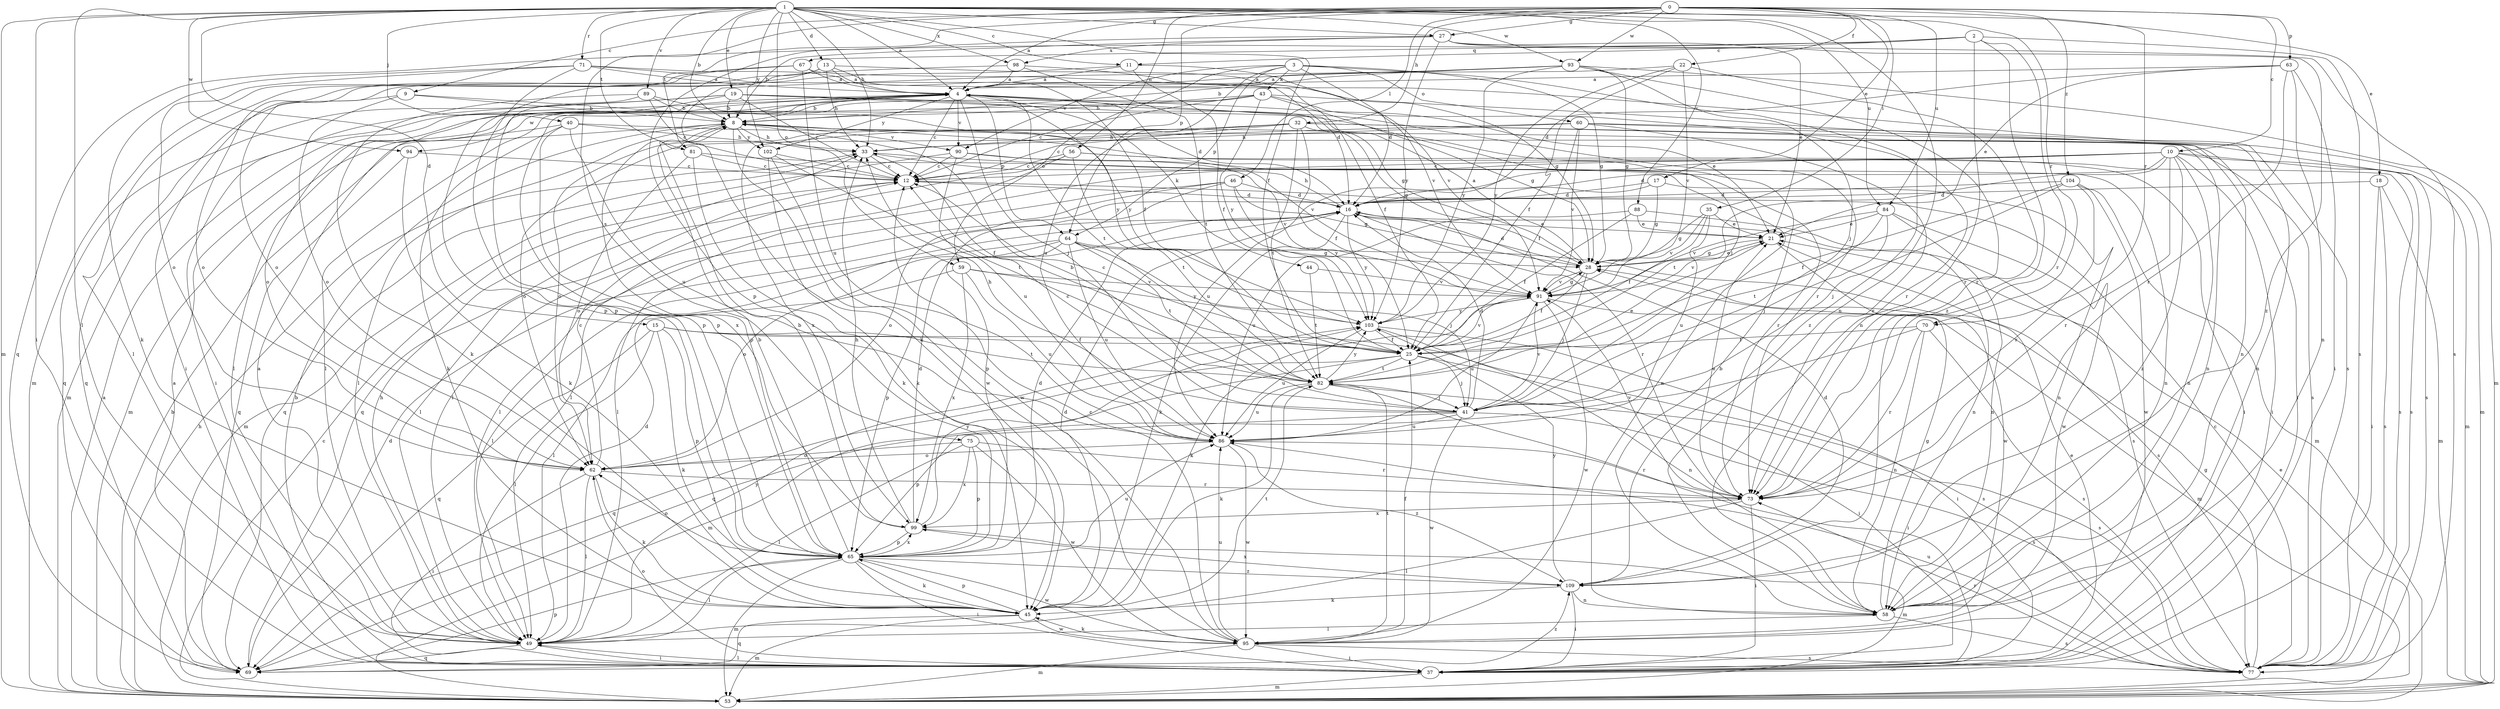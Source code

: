 strict digraph  {
0;
1;
2;
3;
4;
8;
9;
10;
11;
12;
13;
15;
16;
17;
18;
19;
21;
22;
25;
27;
28;
32;
33;
35;
37;
40;
41;
43;
44;
45;
46;
49;
53;
56;
58;
59;
60;
62;
63;
64;
65;
67;
69;
70;
71;
73;
75;
77;
81;
82;
84;
86;
88;
89;
90;
91;
93;
94;
95;
98;
99;
102;
103;
104;
109;
0 -> 4  [label=a];
0 -> 9  [label=c];
0 -> 10  [label=c];
0 -> 17  [label=e];
0 -> 22  [label=f];
0 -> 27  [label=g];
0 -> 32  [label=h];
0 -> 35  [label=i];
0 -> 46  [label=l];
0 -> 56  [label=n];
0 -> 63  [label=p];
0 -> 64  [label=p];
0 -> 70  [label=r];
0 -> 75  [label=s];
0 -> 81  [label=t];
0 -> 84  [label=u];
0 -> 93  [label=w];
0 -> 104  [label=z];
1 -> 4  [label=a];
1 -> 8  [label=b];
1 -> 11  [label=c];
1 -> 13  [label=d];
1 -> 15  [label=d];
1 -> 18  [label=e];
1 -> 19  [label=e];
1 -> 25  [label=f];
1 -> 27  [label=g];
1 -> 33  [label=h];
1 -> 37  [label=i];
1 -> 40  [label=j];
1 -> 49  [label=l];
1 -> 53  [label=m];
1 -> 58  [label=n];
1 -> 59  [label=o];
1 -> 70  [label=r];
1 -> 71  [label=r];
1 -> 81  [label=t];
1 -> 84  [label=u];
1 -> 88  [label=v];
1 -> 89  [label=v];
1 -> 93  [label=w];
1 -> 94  [label=w];
1 -> 98  [label=x];
1 -> 102  [label=y];
2 -> 11  [label=c];
2 -> 58  [label=n];
2 -> 67  [label=q];
2 -> 69  [label=q];
2 -> 73  [label=r];
2 -> 77  [label=s];
2 -> 109  [label=z];
3 -> 16  [label=d];
3 -> 28  [label=g];
3 -> 43  [label=k];
3 -> 59  [label=o];
3 -> 60  [label=o];
3 -> 64  [label=p];
3 -> 86  [label=u];
3 -> 90  [label=v];
3 -> 109  [label=z];
4 -> 8  [label=b];
4 -> 12  [label=c];
4 -> 16  [label=d];
4 -> 21  [label=e];
4 -> 41  [label=j];
4 -> 44  [label=k];
4 -> 49  [label=l];
4 -> 53  [label=m];
4 -> 64  [label=p];
4 -> 82  [label=t];
4 -> 90  [label=v];
4 -> 94  [label=w];
4 -> 102  [label=y];
8 -> 33  [label=h];
8 -> 49  [label=l];
8 -> 58  [label=n];
8 -> 65  [label=p];
8 -> 90  [label=v];
8 -> 91  [label=v];
8 -> 95  [label=w];
8 -> 102  [label=y];
9 -> 8  [label=b];
9 -> 41  [label=j];
9 -> 62  [label=o];
9 -> 69  [label=q];
10 -> 12  [label=c];
10 -> 16  [label=d];
10 -> 37  [label=i];
10 -> 49  [label=l];
10 -> 53  [label=m];
10 -> 58  [label=n];
10 -> 73  [label=r];
10 -> 77  [label=s];
10 -> 82  [label=t];
10 -> 86  [label=u];
10 -> 109  [label=z];
11 -> 4  [label=a];
11 -> 25  [label=f];
11 -> 62  [label=o];
11 -> 91  [label=v];
12 -> 16  [label=d];
12 -> 49  [label=l];
13 -> 4  [label=a];
13 -> 25  [label=f];
13 -> 28  [label=g];
13 -> 33  [label=h];
13 -> 62  [label=o];
13 -> 65  [label=p];
15 -> 25  [label=f];
15 -> 45  [label=k];
15 -> 49  [label=l];
15 -> 65  [label=p];
15 -> 69  [label=q];
15 -> 77  [label=s];
15 -> 82  [label=t];
16 -> 21  [label=e];
16 -> 33  [label=h];
16 -> 45  [label=k];
16 -> 58  [label=n];
16 -> 73  [label=r];
16 -> 103  [label=y];
17 -> 16  [label=d];
17 -> 28  [label=g];
17 -> 49  [label=l];
17 -> 58  [label=n];
18 -> 16  [label=d];
18 -> 37  [label=i];
18 -> 53  [label=m];
18 -> 77  [label=s];
19 -> 8  [label=b];
19 -> 12  [label=c];
19 -> 28  [label=g];
19 -> 37  [label=i];
19 -> 62  [label=o];
19 -> 69  [label=q];
19 -> 73  [label=r];
19 -> 103  [label=y];
21 -> 28  [label=g];
21 -> 91  [label=v];
21 -> 95  [label=w];
22 -> 4  [label=a];
22 -> 25  [label=f];
22 -> 73  [label=r];
22 -> 91  [label=v];
22 -> 103  [label=y];
25 -> 12  [label=c];
25 -> 37  [label=i];
25 -> 41  [label=j];
25 -> 53  [label=m];
25 -> 69  [label=q];
25 -> 82  [label=t];
25 -> 91  [label=v];
27 -> 8  [label=b];
27 -> 21  [label=e];
27 -> 65  [label=p];
27 -> 77  [label=s];
27 -> 98  [label=x];
27 -> 103  [label=y];
27 -> 109  [label=z];
28 -> 4  [label=a];
28 -> 16  [label=d];
28 -> 21  [label=e];
28 -> 25  [label=f];
28 -> 41  [label=j];
28 -> 91  [label=v];
32 -> 12  [label=c];
32 -> 25  [label=f];
32 -> 28  [label=g];
32 -> 33  [label=h];
32 -> 37  [label=i];
32 -> 62  [label=o];
32 -> 77  [label=s];
32 -> 82  [label=t];
32 -> 99  [label=x];
33 -> 12  [label=c];
33 -> 25  [label=f];
33 -> 58  [label=n];
33 -> 69  [label=q];
35 -> 21  [label=e];
35 -> 25  [label=f];
35 -> 28  [label=g];
35 -> 86  [label=u];
35 -> 91  [label=v];
37 -> 8  [label=b];
37 -> 21  [label=e];
37 -> 49  [label=l];
37 -> 53  [label=m];
37 -> 62  [label=o];
40 -> 33  [label=h];
40 -> 45  [label=k];
40 -> 53  [label=m];
40 -> 77  [label=s];
40 -> 86  [label=u];
40 -> 99  [label=x];
41 -> 8  [label=b];
41 -> 12  [label=c];
41 -> 16  [label=d];
41 -> 33  [label=h];
41 -> 65  [label=p];
41 -> 77  [label=s];
41 -> 86  [label=u];
41 -> 91  [label=v];
41 -> 95  [label=w];
43 -> 8  [label=b];
43 -> 12  [label=c];
43 -> 28  [label=g];
43 -> 49  [label=l];
43 -> 58  [label=n];
43 -> 65  [label=p];
43 -> 73  [label=r];
43 -> 103  [label=y];
44 -> 82  [label=t];
44 -> 91  [label=v];
45 -> 16  [label=d];
45 -> 53  [label=m];
45 -> 65  [label=p];
45 -> 69  [label=q];
45 -> 82  [label=t];
45 -> 95  [label=w];
46 -> 16  [label=d];
46 -> 28  [label=g];
46 -> 49  [label=l];
46 -> 62  [label=o];
46 -> 65  [label=p];
46 -> 103  [label=y];
49 -> 4  [label=a];
49 -> 16  [label=d];
49 -> 33  [label=h];
49 -> 37  [label=i];
49 -> 69  [label=q];
49 -> 103  [label=y];
53 -> 4  [label=a];
53 -> 8  [label=b];
53 -> 12  [label=c];
53 -> 21  [label=e];
53 -> 33  [label=h];
56 -> 12  [label=c];
56 -> 37  [label=i];
56 -> 49  [label=l];
56 -> 69  [label=q];
56 -> 77  [label=s];
56 -> 82  [label=t];
58 -> 8  [label=b];
58 -> 28  [label=g];
58 -> 49  [label=l];
58 -> 77  [label=s];
59 -> 49  [label=l];
59 -> 86  [label=u];
59 -> 91  [label=v];
59 -> 99  [label=x];
59 -> 103  [label=y];
60 -> 25  [label=f];
60 -> 33  [label=h];
60 -> 53  [label=m];
60 -> 58  [label=n];
60 -> 62  [label=o];
60 -> 73  [label=r];
60 -> 91  [label=v];
62 -> 12  [label=c];
62 -> 37  [label=i];
62 -> 45  [label=k];
62 -> 49  [label=l];
62 -> 73  [label=r];
63 -> 4  [label=a];
63 -> 16  [label=d];
63 -> 21  [label=e];
63 -> 37  [label=i];
63 -> 58  [label=n];
63 -> 73  [label=r];
64 -> 28  [label=g];
64 -> 41  [label=j];
64 -> 49  [label=l];
64 -> 62  [label=o];
64 -> 65  [label=p];
64 -> 77  [label=s];
64 -> 82  [label=t];
64 -> 86  [label=u];
65 -> 8  [label=b];
65 -> 16  [label=d];
65 -> 37  [label=i];
65 -> 45  [label=k];
65 -> 49  [label=l];
65 -> 53  [label=m];
65 -> 62  [label=o];
65 -> 86  [label=u];
65 -> 95  [label=w];
65 -> 99  [label=x];
65 -> 109  [label=z];
67 -> 4  [label=a];
67 -> 25  [label=f];
67 -> 49  [label=l];
67 -> 53  [label=m];
67 -> 86  [label=u];
69 -> 4  [label=a];
69 -> 16  [label=d];
69 -> 65  [label=p];
69 -> 109  [label=z];
70 -> 25  [label=f];
70 -> 58  [label=n];
70 -> 69  [label=q];
70 -> 73  [label=r];
70 -> 77  [label=s];
71 -> 4  [label=a];
71 -> 16  [label=d];
71 -> 45  [label=k];
71 -> 62  [label=o];
71 -> 65  [label=p];
71 -> 77  [label=s];
73 -> 21  [label=e];
73 -> 37  [label=i];
73 -> 49  [label=l];
73 -> 91  [label=v];
73 -> 99  [label=x];
75 -> 49  [label=l];
75 -> 62  [label=o];
75 -> 65  [label=p];
75 -> 73  [label=r];
75 -> 95  [label=w];
75 -> 99  [label=x];
77 -> 12  [label=c];
77 -> 28  [label=g];
77 -> 73  [label=r];
77 -> 86  [label=u];
81 -> 12  [label=c];
81 -> 45  [label=k];
81 -> 58  [label=n];
81 -> 62  [label=o];
82 -> 21  [label=e];
82 -> 37  [label=i];
82 -> 41  [label=j];
82 -> 45  [label=k];
82 -> 77  [label=s];
82 -> 86  [label=u];
82 -> 103  [label=y];
84 -> 21  [label=e];
84 -> 41  [label=j];
84 -> 58  [label=n];
84 -> 82  [label=t];
84 -> 91  [label=v];
84 -> 95  [label=w];
86 -> 62  [label=o];
86 -> 73  [label=r];
86 -> 95  [label=w];
86 -> 109  [label=z];
88 -> 21  [label=e];
88 -> 25  [label=f];
88 -> 77  [label=s];
88 -> 86  [label=u];
89 -> 8  [label=b];
89 -> 12  [label=c];
89 -> 45  [label=k];
89 -> 65  [label=p];
89 -> 103  [label=y];
90 -> 12  [label=c];
90 -> 53  [label=m];
90 -> 73  [label=r];
90 -> 86  [label=u];
90 -> 91  [label=v];
91 -> 28  [label=g];
91 -> 45  [label=k];
91 -> 53  [label=m];
91 -> 86  [label=u];
91 -> 95  [label=w];
91 -> 103  [label=y];
93 -> 4  [label=a];
93 -> 8  [label=b];
93 -> 28  [label=g];
93 -> 41  [label=j];
93 -> 45  [label=k];
93 -> 53  [label=m];
93 -> 73  [label=r];
93 -> 103  [label=y];
94 -> 12  [label=c];
94 -> 45  [label=k];
94 -> 69  [label=q];
95 -> 12  [label=c];
95 -> 25  [label=f];
95 -> 37  [label=i];
95 -> 45  [label=k];
95 -> 53  [label=m];
95 -> 77  [label=s];
95 -> 82  [label=t];
95 -> 86  [label=u];
98 -> 4  [label=a];
98 -> 37  [label=i];
98 -> 82  [label=t];
98 -> 91  [label=v];
99 -> 8  [label=b];
99 -> 16  [label=d];
99 -> 33  [label=h];
99 -> 53  [label=m];
99 -> 65  [label=p];
99 -> 103  [label=y];
102 -> 12  [label=c];
102 -> 45  [label=k];
102 -> 82  [label=t];
102 -> 95  [label=w];
103 -> 25  [label=f];
103 -> 37  [label=i];
103 -> 58  [label=n];
103 -> 86  [label=u];
104 -> 16  [label=d];
104 -> 25  [label=f];
104 -> 41  [label=j];
104 -> 53  [label=m];
104 -> 73  [label=r];
104 -> 95  [label=w];
109 -> 16  [label=d];
109 -> 37  [label=i];
109 -> 45  [label=k];
109 -> 58  [label=n];
109 -> 99  [label=x];
109 -> 103  [label=y];
}
